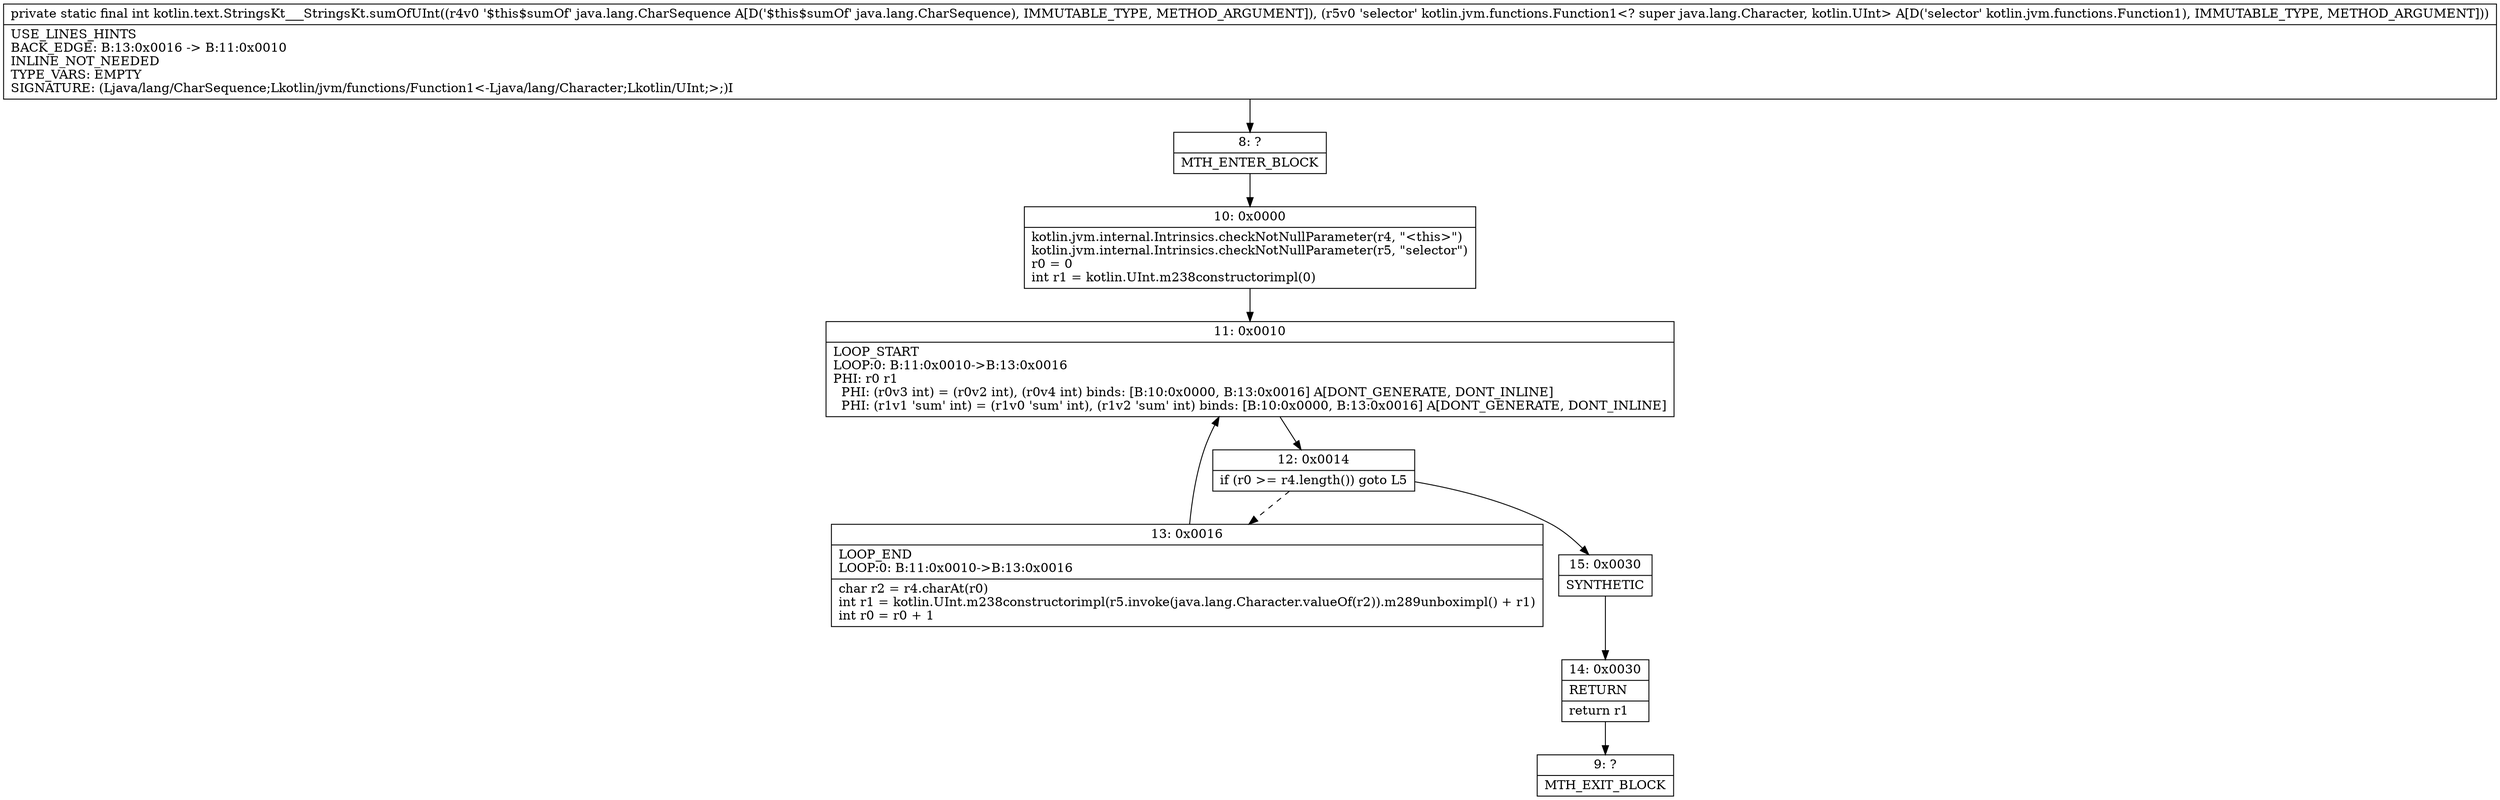digraph "CFG forkotlin.text.StringsKt___StringsKt.sumOfUInt(Ljava\/lang\/CharSequence;Lkotlin\/jvm\/functions\/Function1;)I" {
Node_8 [shape=record,label="{8\:\ ?|MTH_ENTER_BLOCK\l}"];
Node_10 [shape=record,label="{10\:\ 0x0000|kotlin.jvm.internal.Intrinsics.checkNotNullParameter(r4, \"\<this\>\")\lkotlin.jvm.internal.Intrinsics.checkNotNullParameter(r5, \"selector\")\lr0 = 0\lint r1 = kotlin.UInt.m238constructorimpl(0)\l}"];
Node_11 [shape=record,label="{11\:\ 0x0010|LOOP_START\lLOOP:0: B:11:0x0010\-\>B:13:0x0016\lPHI: r0 r1 \l  PHI: (r0v3 int) = (r0v2 int), (r0v4 int) binds: [B:10:0x0000, B:13:0x0016] A[DONT_GENERATE, DONT_INLINE]\l  PHI: (r1v1 'sum' int) = (r1v0 'sum' int), (r1v2 'sum' int) binds: [B:10:0x0000, B:13:0x0016] A[DONT_GENERATE, DONT_INLINE]\l}"];
Node_12 [shape=record,label="{12\:\ 0x0014|if (r0 \>= r4.length()) goto L5\l}"];
Node_13 [shape=record,label="{13\:\ 0x0016|LOOP_END\lLOOP:0: B:11:0x0010\-\>B:13:0x0016\l|char r2 = r4.charAt(r0)\lint r1 = kotlin.UInt.m238constructorimpl(r5.invoke(java.lang.Character.valueOf(r2)).m289unboximpl() + r1)\lint r0 = r0 + 1\l}"];
Node_15 [shape=record,label="{15\:\ 0x0030|SYNTHETIC\l}"];
Node_14 [shape=record,label="{14\:\ 0x0030|RETURN\l|return r1\l}"];
Node_9 [shape=record,label="{9\:\ ?|MTH_EXIT_BLOCK\l}"];
MethodNode[shape=record,label="{private static final int kotlin.text.StringsKt___StringsKt.sumOfUInt((r4v0 '$this$sumOf' java.lang.CharSequence A[D('$this$sumOf' java.lang.CharSequence), IMMUTABLE_TYPE, METHOD_ARGUMENT]), (r5v0 'selector' kotlin.jvm.functions.Function1\<? super java.lang.Character, kotlin.UInt\> A[D('selector' kotlin.jvm.functions.Function1), IMMUTABLE_TYPE, METHOD_ARGUMENT]))  | USE_LINES_HINTS\lBACK_EDGE: B:13:0x0016 \-\> B:11:0x0010\lINLINE_NOT_NEEDED\lTYPE_VARS: EMPTY\lSIGNATURE: (Ljava\/lang\/CharSequence;Lkotlin\/jvm\/functions\/Function1\<\-Ljava\/lang\/Character;Lkotlin\/UInt;\>;)I\l}"];
MethodNode -> Node_8;Node_8 -> Node_10;
Node_10 -> Node_11;
Node_11 -> Node_12;
Node_12 -> Node_13[style=dashed];
Node_12 -> Node_15;
Node_13 -> Node_11;
Node_15 -> Node_14;
Node_14 -> Node_9;
}

